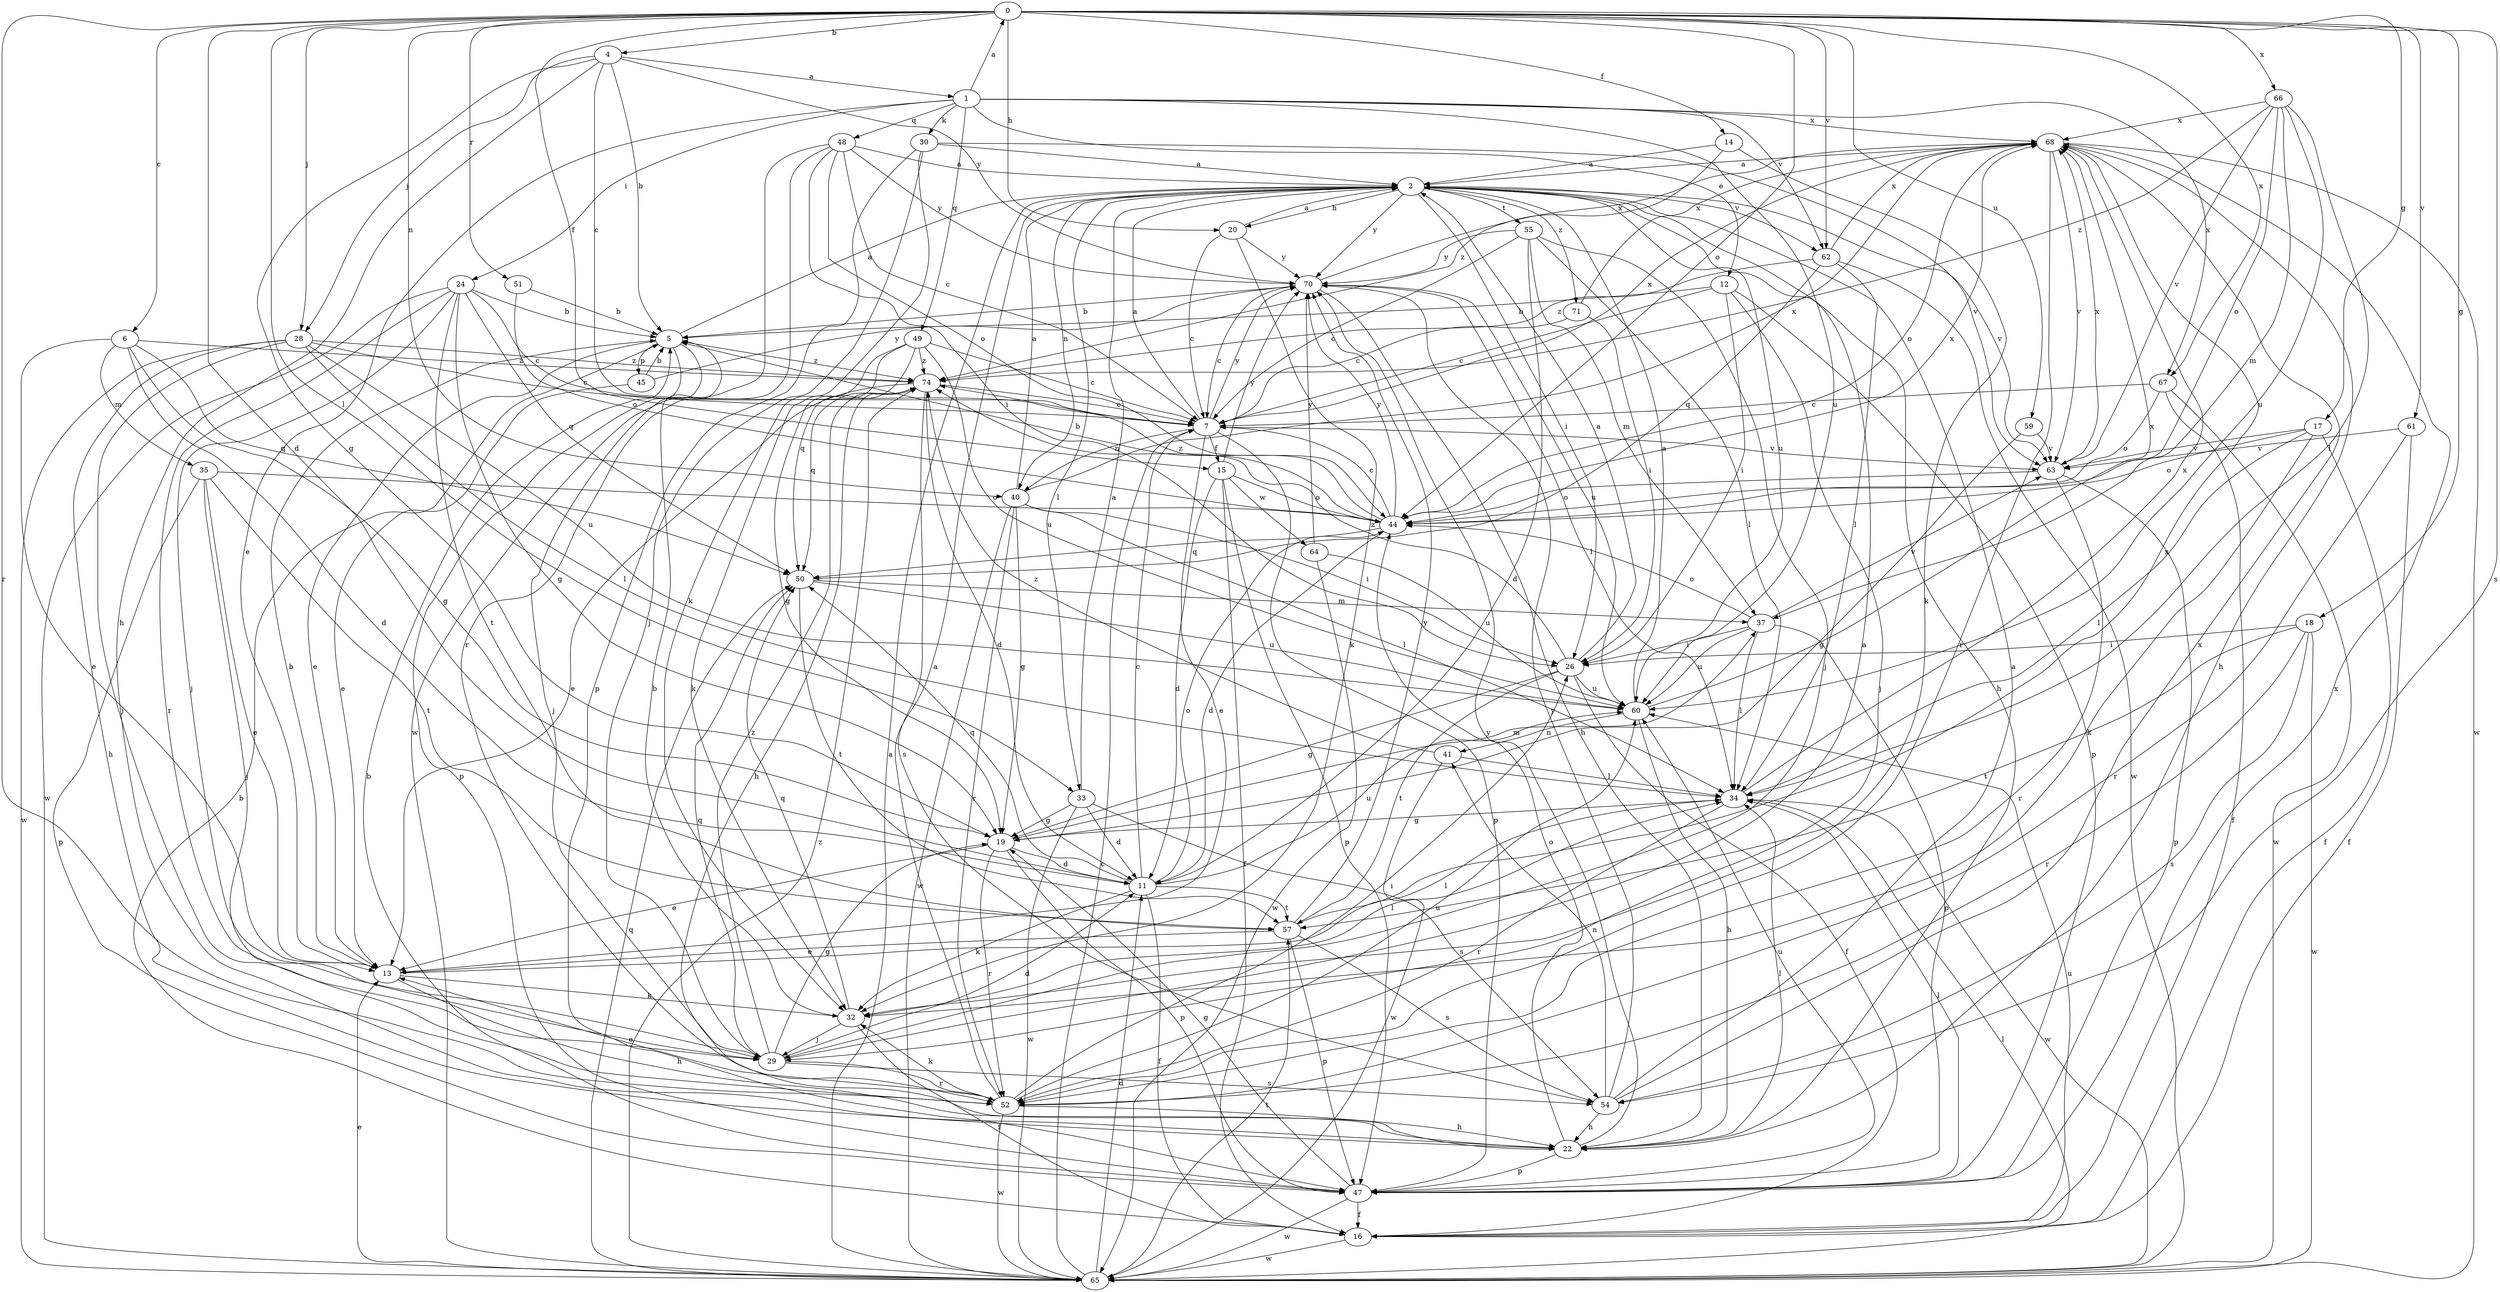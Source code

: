 strict digraph  {
0;
1;
2;
4;
5;
6;
7;
11;
12;
13;
14;
15;
16;
17;
18;
19;
20;
22;
24;
26;
28;
29;
30;
32;
33;
34;
35;
37;
40;
41;
44;
45;
47;
48;
49;
50;
51;
52;
54;
55;
57;
59;
60;
61;
62;
63;
64;
65;
66;
67;
68;
70;
71;
74;
0 -> 4  [label=b];
0 -> 6  [label=c];
0 -> 11  [label=d];
0 -> 14  [label=f];
0 -> 15  [label=f];
0 -> 17  [label=g];
0 -> 18  [label=g];
0 -> 20  [label=h];
0 -> 28  [label=j];
0 -> 33  [label=l];
0 -> 40  [label=n];
0 -> 44  [label=o];
0 -> 51  [label=r];
0 -> 52  [label=r];
0 -> 54  [label=s];
0 -> 59  [label=u];
0 -> 61  [label=v];
0 -> 62  [label=v];
0 -> 66  [label=x];
0 -> 67  [label=x];
1 -> 0  [label=a];
1 -> 12  [label=e];
1 -> 13  [label=e];
1 -> 24  [label=i];
1 -> 30  [label=k];
1 -> 48  [label=q];
1 -> 49  [label=q];
1 -> 60  [label=u];
1 -> 62  [label=v];
1 -> 67  [label=x];
1 -> 68  [label=x];
2 -> 20  [label=h];
2 -> 22  [label=h];
2 -> 26  [label=i];
2 -> 33  [label=l];
2 -> 40  [label=n];
2 -> 55  [label=t];
2 -> 60  [label=u];
2 -> 62  [label=v];
2 -> 63  [label=v];
2 -> 70  [label=y];
2 -> 71  [label=z];
4 -> 1  [label=a];
4 -> 5  [label=b];
4 -> 7  [label=c];
4 -> 19  [label=g];
4 -> 22  [label=h];
4 -> 28  [label=j];
4 -> 70  [label=y];
5 -> 2  [label=a];
5 -> 13  [label=e];
5 -> 29  [label=j];
5 -> 45  [label=p];
5 -> 47  [label=p];
5 -> 74  [label=z];
6 -> 11  [label=d];
6 -> 13  [label=e];
6 -> 19  [label=g];
6 -> 35  [label=m];
6 -> 50  [label=q];
6 -> 74  [label=z];
7 -> 2  [label=a];
7 -> 13  [label=e];
7 -> 15  [label=f];
7 -> 40  [label=n];
7 -> 47  [label=p];
7 -> 63  [label=v];
7 -> 68  [label=x];
7 -> 70  [label=y];
11 -> 7  [label=c];
11 -> 16  [label=f];
11 -> 32  [label=k];
11 -> 44  [label=o];
11 -> 50  [label=q];
11 -> 57  [label=t];
11 -> 60  [label=u];
12 -> 5  [label=b];
12 -> 7  [label=c];
12 -> 26  [label=i];
12 -> 29  [label=j];
12 -> 47  [label=p];
13 -> 5  [label=b];
13 -> 22  [label=h];
13 -> 32  [label=k];
13 -> 34  [label=l];
14 -> 2  [label=a];
14 -> 32  [label=k];
14 -> 74  [label=z];
15 -> 11  [label=d];
15 -> 16  [label=f];
15 -> 44  [label=o];
15 -> 47  [label=p];
15 -> 64  [label=w];
15 -> 70  [label=y];
16 -> 5  [label=b];
16 -> 60  [label=u];
16 -> 65  [label=w];
17 -> 16  [label=f];
17 -> 32  [label=k];
17 -> 34  [label=l];
17 -> 44  [label=o];
17 -> 63  [label=v];
18 -> 26  [label=i];
18 -> 52  [label=r];
18 -> 54  [label=s];
18 -> 57  [label=t];
18 -> 65  [label=w];
19 -> 11  [label=d];
19 -> 13  [label=e];
19 -> 37  [label=m];
19 -> 47  [label=p];
19 -> 52  [label=r];
20 -> 2  [label=a];
20 -> 7  [label=c];
20 -> 32  [label=k];
20 -> 70  [label=y];
22 -> 34  [label=l];
22 -> 44  [label=o];
22 -> 47  [label=p];
22 -> 70  [label=y];
24 -> 5  [label=b];
24 -> 7  [label=c];
24 -> 19  [label=g];
24 -> 29  [label=j];
24 -> 50  [label=q];
24 -> 52  [label=r];
24 -> 57  [label=t];
24 -> 65  [label=w];
26 -> 2  [label=a];
26 -> 16  [label=f];
26 -> 19  [label=g];
26 -> 57  [label=t];
26 -> 60  [label=u];
26 -> 74  [label=z];
28 -> 7  [label=c];
28 -> 22  [label=h];
28 -> 29  [label=j];
28 -> 34  [label=l];
28 -> 60  [label=u];
28 -> 65  [label=w];
28 -> 74  [label=z];
29 -> 2  [label=a];
29 -> 11  [label=d];
29 -> 19  [label=g];
29 -> 50  [label=q];
29 -> 52  [label=r];
29 -> 54  [label=s];
29 -> 74  [label=z];
30 -> 2  [label=a];
30 -> 29  [label=j];
30 -> 32  [label=k];
30 -> 47  [label=p];
30 -> 63  [label=v];
32 -> 5  [label=b];
32 -> 16  [label=f];
32 -> 29  [label=j];
32 -> 34  [label=l];
32 -> 50  [label=q];
33 -> 2  [label=a];
33 -> 11  [label=d];
33 -> 19  [label=g];
33 -> 54  [label=s];
33 -> 65  [label=w];
34 -> 19  [label=g];
34 -> 52  [label=r];
34 -> 65  [label=w];
34 -> 68  [label=x];
35 -> 13  [label=e];
35 -> 29  [label=j];
35 -> 44  [label=o];
35 -> 47  [label=p];
35 -> 57  [label=t];
37 -> 26  [label=i];
37 -> 34  [label=l];
37 -> 44  [label=o];
37 -> 47  [label=p];
37 -> 60  [label=u];
37 -> 63  [label=v];
40 -> 2  [label=a];
40 -> 19  [label=g];
40 -> 26  [label=i];
40 -> 34  [label=l];
40 -> 52  [label=r];
40 -> 65  [label=w];
40 -> 68  [label=x];
41 -> 34  [label=l];
41 -> 65  [label=w];
41 -> 74  [label=z];
44 -> 5  [label=b];
44 -> 7  [label=c];
44 -> 11  [label=d];
44 -> 50  [label=q];
44 -> 68  [label=x];
44 -> 70  [label=y];
44 -> 74  [label=z];
45 -> 5  [label=b];
45 -> 13  [label=e];
45 -> 70  [label=y];
47 -> 5  [label=b];
47 -> 16  [label=f];
47 -> 19  [label=g];
47 -> 34  [label=l];
47 -> 60  [label=u];
47 -> 65  [label=w];
47 -> 68  [label=x];
48 -> 2  [label=a];
48 -> 7  [label=c];
48 -> 26  [label=i];
48 -> 44  [label=o];
48 -> 52  [label=r];
48 -> 65  [label=w];
48 -> 70  [label=y];
49 -> 7  [label=c];
49 -> 19  [label=g];
49 -> 32  [label=k];
49 -> 50  [label=q];
49 -> 60  [label=u];
49 -> 74  [label=z];
50 -> 37  [label=m];
50 -> 57  [label=t];
50 -> 60  [label=u];
51 -> 5  [label=b];
51 -> 44  [label=o];
52 -> 2  [label=a];
52 -> 13  [label=e];
52 -> 22  [label=h];
52 -> 26  [label=i];
52 -> 32  [label=k];
52 -> 60  [label=u];
52 -> 65  [label=w];
54 -> 2  [label=a];
54 -> 22  [label=h];
54 -> 41  [label=n];
54 -> 68  [label=x];
54 -> 70  [label=y];
55 -> 7  [label=c];
55 -> 11  [label=d];
55 -> 29  [label=j];
55 -> 34  [label=l];
55 -> 37  [label=m];
55 -> 70  [label=y];
57 -> 13  [label=e];
57 -> 47  [label=p];
57 -> 54  [label=s];
57 -> 68  [label=x];
57 -> 70  [label=y];
59 -> 19  [label=g];
59 -> 63  [label=v];
60 -> 2  [label=a];
60 -> 22  [label=h];
60 -> 41  [label=n];
60 -> 68  [label=x];
61 -> 16  [label=f];
61 -> 52  [label=r];
61 -> 63  [label=v];
62 -> 34  [label=l];
62 -> 50  [label=q];
62 -> 65  [label=w];
62 -> 68  [label=x];
62 -> 74  [label=z];
63 -> 44  [label=o];
63 -> 47  [label=p];
63 -> 52  [label=r];
63 -> 68  [label=x];
64 -> 60  [label=u];
64 -> 65  [label=w];
64 -> 70  [label=y];
65 -> 2  [label=a];
65 -> 7  [label=c];
65 -> 11  [label=d];
65 -> 13  [label=e];
65 -> 34  [label=l];
65 -> 50  [label=q];
65 -> 57  [label=t];
65 -> 74  [label=z];
66 -> 34  [label=l];
66 -> 37  [label=m];
66 -> 44  [label=o];
66 -> 60  [label=u];
66 -> 63  [label=v];
66 -> 68  [label=x];
66 -> 74  [label=z];
67 -> 7  [label=c];
67 -> 16  [label=f];
67 -> 44  [label=o];
67 -> 65  [label=w];
68 -> 2  [label=a];
68 -> 22  [label=h];
68 -> 44  [label=o];
68 -> 52  [label=r];
68 -> 63  [label=v];
68 -> 65  [label=w];
70 -> 5  [label=b];
70 -> 7  [label=c];
70 -> 22  [label=h];
70 -> 34  [label=l];
70 -> 60  [label=u];
70 -> 68  [label=x];
71 -> 7  [label=c];
71 -> 26  [label=i];
71 -> 68  [label=x];
74 -> 7  [label=c];
74 -> 11  [label=d];
74 -> 13  [label=e];
74 -> 22  [label=h];
74 -> 50  [label=q];
74 -> 54  [label=s];
}
